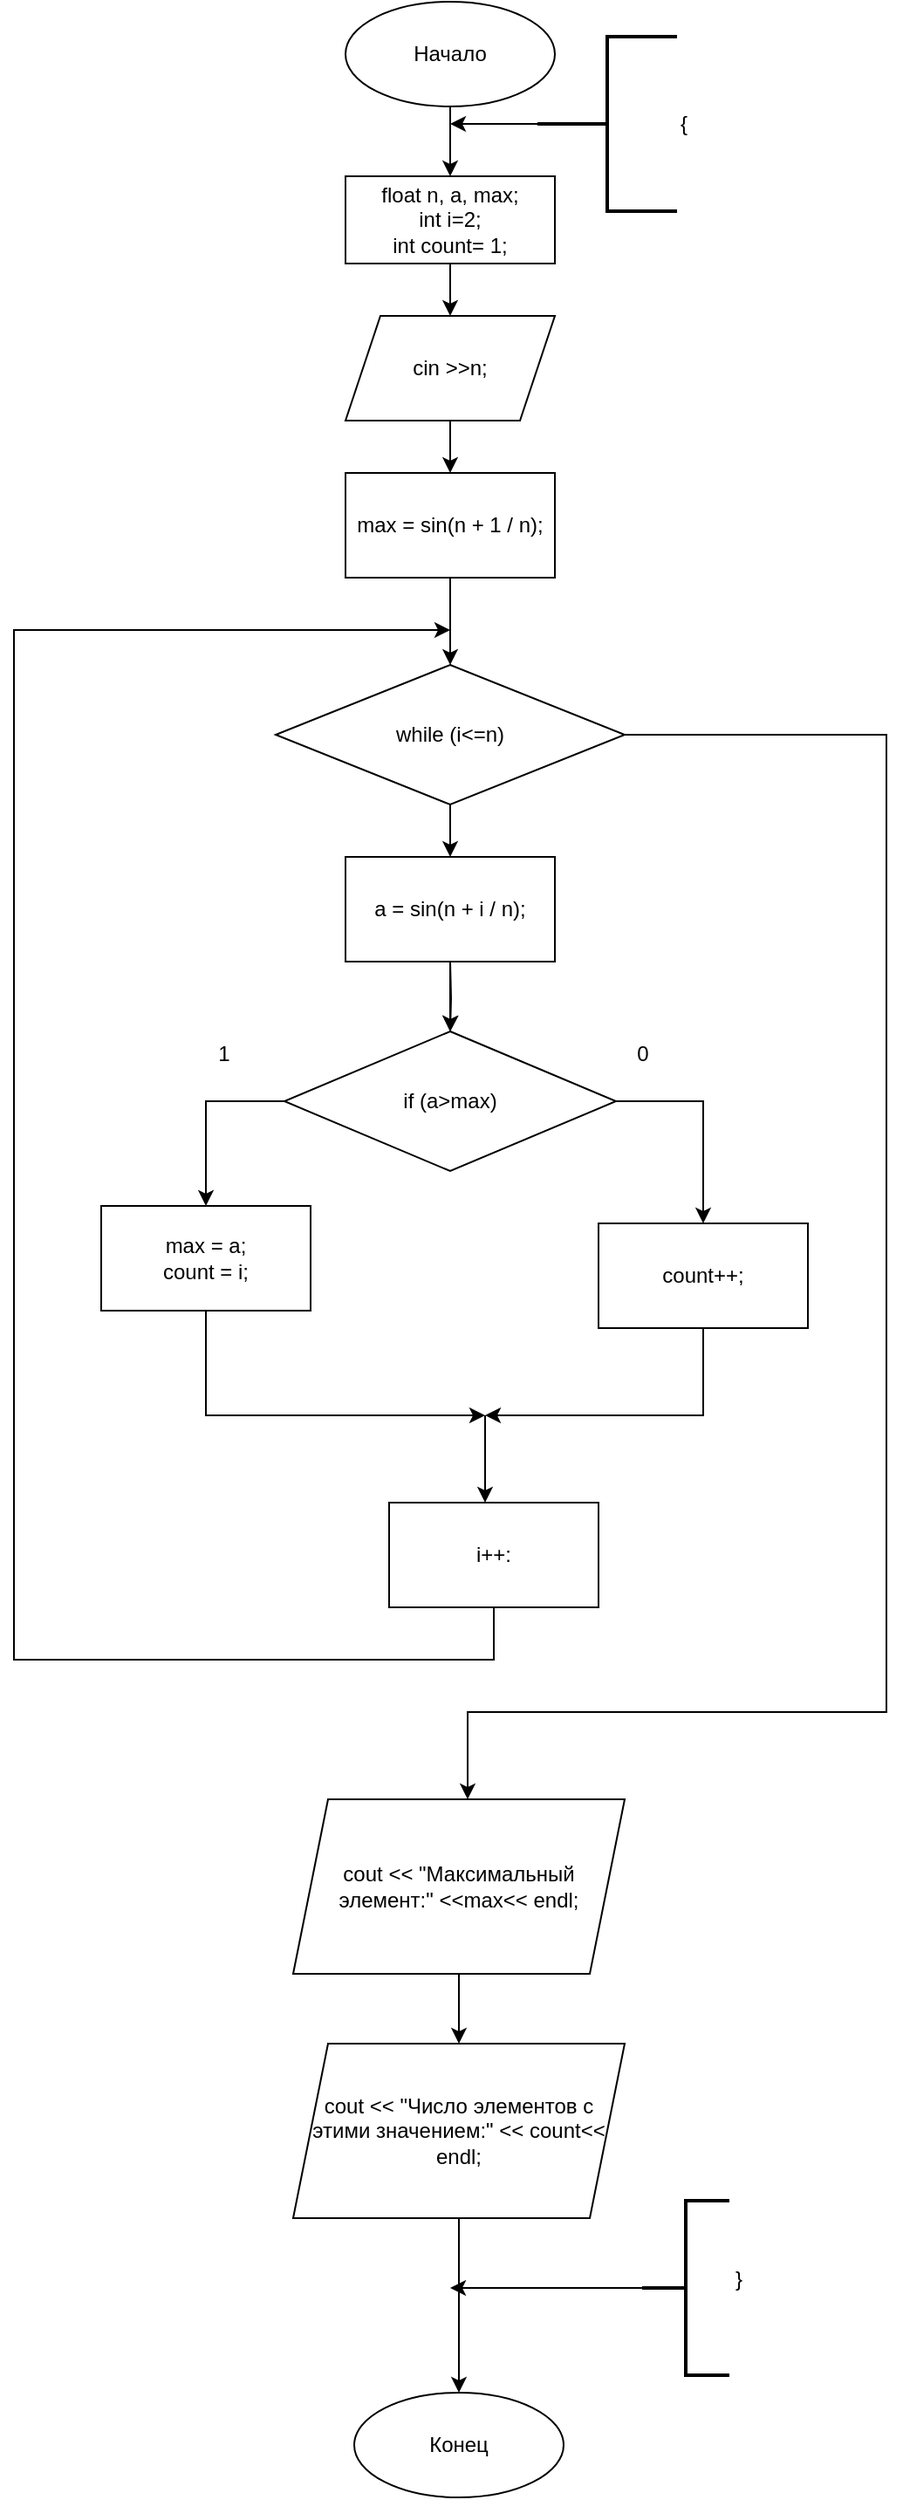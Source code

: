 <mxfile version="24.7.17">
  <diagram name="Страница — 1" id="FnN3TmrqMWvf5U0QRyU4">
    <mxGraphModel dx="372" dy="1908" grid="1" gridSize="10" guides="1" tooltips="1" connect="1" arrows="1" fold="1" page="1" pageScale="1" pageWidth="827" pageHeight="1169" math="0" shadow="0">
      <root>
        <mxCell id="0" />
        <mxCell id="1" parent="0" />
        <mxCell id="MxVB5uM-RIzDyaNLnOSY-3" style="edgeStyle=orthogonalEdgeStyle;rounded=0;orthogonalLoop=1;jettySize=auto;html=1;exitX=0.5;exitY=1;exitDx=0;exitDy=0;entryX=0.5;entryY=0;entryDx=0;entryDy=0;" edge="1" parent="1" source="MxVB5uM-RIzDyaNLnOSY-1" target="MxVB5uM-RIzDyaNLnOSY-2">
          <mxGeometry relative="1" as="geometry">
            <Array as="points">
              <mxPoint x="530" y="30" />
              <mxPoint x="530" y="30" />
            </Array>
          </mxGeometry>
        </mxCell>
        <mxCell id="MxVB5uM-RIzDyaNLnOSY-1" value="Начало" style="ellipse;whiteSpace=wrap;html=1;" vertex="1" parent="1">
          <mxGeometry x="470" y="-50" width="120" height="60" as="geometry" />
        </mxCell>
        <mxCell id="MxVB5uM-RIzDyaNLnOSY-9" style="edgeStyle=orthogonalEdgeStyle;rounded=0;orthogonalLoop=1;jettySize=auto;html=1;exitX=0.5;exitY=1;exitDx=0;exitDy=0;entryX=0.5;entryY=0;entryDx=0;entryDy=0;" edge="1" parent="1" source="MxVB5uM-RIzDyaNLnOSY-2" target="MxVB5uM-RIzDyaNLnOSY-8">
          <mxGeometry relative="1" as="geometry" />
        </mxCell>
        <mxCell id="MxVB5uM-RIzDyaNLnOSY-2" value="&lt;div&gt;float n, a, max;&lt;/div&gt;&lt;div&gt;int i=2;&lt;/div&gt;&lt;div&gt;int count= 1;&lt;/div&gt;" style="rounded=0;whiteSpace=wrap;html=1;" vertex="1" parent="1">
          <mxGeometry x="470" y="50" width="120" height="50" as="geometry" />
        </mxCell>
        <mxCell id="MxVB5uM-RIzDyaNLnOSY-5" style="edgeStyle=orthogonalEdgeStyle;rounded=0;orthogonalLoop=1;jettySize=auto;html=1;exitX=0;exitY=0.5;exitDx=0;exitDy=0;exitPerimeter=0;" edge="1" parent="1" source="MxVB5uM-RIzDyaNLnOSY-4">
          <mxGeometry relative="1" as="geometry">
            <mxPoint x="530" y="20" as="targetPoint" />
          </mxGeometry>
        </mxCell>
        <mxCell id="MxVB5uM-RIzDyaNLnOSY-4" value="{" style="strokeWidth=2;html=1;shape=mxgraph.flowchart.annotation_2;align=left;labelPosition=right;pointerEvents=1;" vertex="1" parent="1">
          <mxGeometry x="580" y="-30" width="80" height="100" as="geometry" />
        </mxCell>
        <mxCell id="MxVB5uM-RIzDyaNLnOSY-136" style="edgeStyle=orthogonalEdgeStyle;rounded=0;orthogonalLoop=1;jettySize=auto;html=1;exitX=0.5;exitY=1;exitDx=0;exitDy=0;" edge="1" parent="1" source="MxVB5uM-RIzDyaNLnOSY-8" target="MxVB5uM-RIzDyaNLnOSY-135">
          <mxGeometry relative="1" as="geometry" />
        </mxCell>
        <mxCell id="MxVB5uM-RIzDyaNLnOSY-8" value="cin &amp;gt;&amp;gt;n;" style="shape=parallelogram;perimeter=parallelogramPerimeter;whiteSpace=wrap;html=1;fixedSize=1;" vertex="1" parent="1">
          <mxGeometry x="470" y="130" width="120" height="60" as="geometry" />
        </mxCell>
        <mxCell id="MxVB5uM-RIzDyaNLnOSY-99" style="edgeStyle=orthogonalEdgeStyle;rounded=0;orthogonalLoop=1;jettySize=auto;html=1;exitX=0.5;exitY=1;exitDx=0;exitDy=0;entryX=0.5;entryY=0;entryDx=0;entryDy=0;" edge="1" parent="1" source="MxVB5uM-RIzDyaNLnOSY-95">
          <mxGeometry relative="1" as="geometry">
            <mxPoint x="530" y="440" as="targetPoint" />
          </mxGeometry>
        </mxCell>
        <mxCell id="MxVB5uM-RIzDyaNLnOSY-112" style="edgeStyle=orthogonalEdgeStyle;rounded=0;orthogonalLoop=1;jettySize=auto;html=1;exitX=1;exitY=0.5;exitDx=0;exitDy=0;" edge="1" parent="1" source="MxVB5uM-RIzDyaNLnOSY-95">
          <mxGeometry relative="1" as="geometry">
            <mxPoint x="540" y="980" as="targetPoint" />
            <Array as="points">
              <mxPoint x="780" y="370" />
              <mxPoint x="780" y="930" />
              <mxPoint x="540" y="930" />
            </Array>
          </mxGeometry>
        </mxCell>
        <mxCell id="MxVB5uM-RIzDyaNLnOSY-95" value="while (i&amp;lt;=n)" style="rhombus;whiteSpace=wrap;html=1;" vertex="1" parent="1">
          <mxGeometry x="430" y="330" width="200" height="80" as="geometry" />
        </mxCell>
        <mxCell id="MxVB5uM-RIzDyaNLnOSY-102" value="" style="edgeStyle=orthogonalEdgeStyle;rounded=0;orthogonalLoop=1;jettySize=auto;html=1;" edge="1" parent="1" target="MxVB5uM-RIzDyaNLnOSY-101">
          <mxGeometry relative="1" as="geometry">
            <mxPoint x="530" y="500" as="sourcePoint" />
          </mxGeometry>
        </mxCell>
        <mxCell id="MxVB5uM-RIzDyaNLnOSY-104" style="edgeStyle=orthogonalEdgeStyle;rounded=0;orthogonalLoop=1;jettySize=auto;html=1;exitX=0;exitY=0.5;exitDx=0;exitDy=0;entryX=0.5;entryY=0;entryDx=0;entryDy=0;" edge="1" parent="1" source="MxVB5uM-RIzDyaNLnOSY-101" target="MxVB5uM-RIzDyaNLnOSY-103">
          <mxGeometry relative="1" as="geometry" />
        </mxCell>
        <mxCell id="MxVB5uM-RIzDyaNLnOSY-145" style="edgeStyle=orthogonalEdgeStyle;rounded=0;orthogonalLoop=1;jettySize=auto;html=1;exitX=1;exitY=0.5;exitDx=0;exitDy=0;entryX=0.5;entryY=0;entryDx=0;entryDy=0;" edge="1" parent="1" source="MxVB5uM-RIzDyaNLnOSY-101" target="MxVB5uM-RIzDyaNLnOSY-143">
          <mxGeometry relative="1" as="geometry" />
        </mxCell>
        <mxCell id="MxVB5uM-RIzDyaNLnOSY-101" value="if (a&amp;gt;max)" style="rhombus;whiteSpace=wrap;html=1;" vertex="1" parent="1">
          <mxGeometry x="435" y="540" width="190" height="80" as="geometry" />
        </mxCell>
        <mxCell id="MxVB5uM-RIzDyaNLnOSY-108" style="edgeStyle=orthogonalEdgeStyle;rounded=0;orthogonalLoop=1;jettySize=auto;html=1;exitX=0.5;exitY=1;exitDx=0;exitDy=0;" edge="1" parent="1" source="MxVB5uM-RIzDyaNLnOSY-103">
          <mxGeometry relative="1" as="geometry">
            <mxPoint x="550" y="760" as="targetPoint" />
            <Array as="points">
              <mxPoint x="390" y="760" />
            </Array>
          </mxGeometry>
        </mxCell>
        <mxCell id="MxVB5uM-RIzDyaNLnOSY-103" value="&lt;div&gt;max = a;&lt;/div&gt;&lt;div&gt;count = i;&lt;/div&gt;" style="rounded=0;whiteSpace=wrap;html=1;" vertex="1" parent="1">
          <mxGeometry x="330" y="640" width="120" height="60" as="geometry" />
        </mxCell>
        <mxCell id="MxVB5uM-RIzDyaNLnOSY-105" value="1" style="text;html=1;align=center;verticalAlign=middle;resizable=0;points=[];autosize=1;strokeColor=none;fillColor=none;" vertex="1" parent="1">
          <mxGeometry x="385" y="538" width="30" height="30" as="geometry" />
        </mxCell>
        <mxCell id="MxVB5uM-RIzDyaNLnOSY-113" value="" style="endArrow=classic;html=1;rounded=0;exitX=0.5;exitY=1;exitDx=0;exitDy=0;" edge="1" parent="1" source="MxVB5uM-RIzDyaNLnOSY-130">
          <mxGeometry width="50" height="50" relative="1" as="geometry">
            <mxPoint x="590" y="860" as="sourcePoint" />
            <mxPoint x="530" y="310" as="targetPoint" />
            <Array as="points">
              <mxPoint x="555" y="900" />
              <mxPoint x="410" y="900" />
              <mxPoint x="280" y="900" />
              <mxPoint x="280" y="800" />
              <mxPoint x="280" y="310" />
            </Array>
          </mxGeometry>
        </mxCell>
        <mxCell id="MxVB5uM-RIzDyaNLnOSY-122" value="Конец" style="ellipse;whiteSpace=wrap;html=1;" vertex="1" parent="1">
          <mxGeometry x="475" y="1320" width="120" height="60" as="geometry" />
        </mxCell>
        <mxCell id="MxVB5uM-RIzDyaNLnOSY-142" style="edgeStyle=orthogonalEdgeStyle;rounded=0;orthogonalLoop=1;jettySize=auto;html=1;exitX=0;exitY=0.5;exitDx=0;exitDy=0;exitPerimeter=0;" edge="1" parent="1" source="MxVB5uM-RIzDyaNLnOSY-124">
          <mxGeometry relative="1" as="geometry">
            <mxPoint x="530" y="1260" as="targetPoint" />
            <Array as="points">
              <mxPoint x="660" y="1260" />
              <mxPoint x="596" y="1260" />
              <mxPoint x="596" y="1261" />
            </Array>
          </mxGeometry>
        </mxCell>
        <mxCell id="MxVB5uM-RIzDyaNLnOSY-124" value="" style="strokeWidth=2;html=1;shape=mxgraph.flowchart.annotation_2;align=left;labelPosition=right;pointerEvents=1;" vertex="1" parent="1">
          <mxGeometry x="640" y="1210" width="50" height="100" as="geometry" />
        </mxCell>
        <mxCell id="MxVB5uM-RIzDyaNLnOSY-127" value="}" style="text;html=1;align=center;verticalAlign=middle;resizable=0;points=[];autosize=1;strokeColor=none;fillColor=none;" vertex="1" parent="1">
          <mxGeometry x="680" y="1240" width="30" height="30" as="geometry" />
        </mxCell>
        <mxCell id="MxVB5uM-RIzDyaNLnOSY-130" value="i++:" style="rounded=0;whiteSpace=wrap;html=1;" vertex="1" parent="1">
          <mxGeometry x="495" y="810" width="120" height="60" as="geometry" />
        </mxCell>
        <mxCell id="MxVB5uM-RIzDyaNLnOSY-132" value="0" style="text;html=1;align=center;verticalAlign=middle;resizable=0;points=[];autosize=1;strokeColor=none;fillColor=none;" vertex="1" parent="1">
          <mxGeometry x="625" y="538" width="30" height="30" as="geometry" />
        </mxCell>
        <mxCell id="MxVB5uM-RIzDyaNLnOSY-137" style="edgeStyle=orthogonalEdgeStyle;rounded=0;orthogonalLoop=1;jettySize=auto;html=1;exitX=0.5;exitY=1;exitDx=0;exitDy=0;entryX=0.5;entryY=0;entryDx=0;entryDy=0;" edge="1" parent="1" source="MxVB5uM-RIzDyaNLnOSY-135" target="MxVB5uM-RIzDyaNLnOSY-95">
          <mxGeometry relative="1" as="geometry" />
        </mxCell>
        <mxCell id="MxVB5uM-RIzDyaNLnOSY-135" value="max = sin(n + 1 / n);" style="rounded=0;whiteSpace=wrap;html=1;" vertex="1" parent="1">
          <mxGeometry x="470" y="220" width="120" height="60" as="geometry" />
        </mxCell>
        <mxCell id="MxVB5uM-RIzDyaNLnOSY-139" value="" style="edgeStyle=orthogonalEdgeStyle;rounded=0;orthogonalLoop=1;jettySize=auto;html=1;" edge="1" parent="1" source="MxVB5uM-RIzDyaNLnOSY-138" target="MxVB5uM-RIzDyaNLnOSY-101">
          <mxGeometry relative="1" as="geometry" />
        </mxCell>
        <mxCell id="MxVB5uM-RIzDyaNLnOSY-138" value="a = sin(n + i / n);" style="rounded=0;whiteSpace=wrap;html=1;" vertex="1" parent="1">
          <mxGeometry x="470" y="440" width="120" height="60" as="geometry" />
        </mxCell>
        <mxCell id="MxVB5uM-RIzDyaNLnOSY-141" style="edgeStyle=orthogonalEdgeStyle;rounded=0;orthogonalLoop=1;jettySize=auto;html=1;exitX=0.5;exitY=1;exitDx=0;exitDy=0;entryX=0.5;entryY=0;entryDx=0;entryDy=0;" edge="1" parent="1" source="MxVB5uM-RIzDyaNLnOSY-140" target="MxVB5uM-RIzDyaNLnOSY-122">
          <mxGeometry relative="1" as="geometry" />
        </mxCell>
        <mxCell id="MxVB5uM-RIzDyaNLnOSY-140" value="cout &amp;lt;&amp;lt; &quot;Число элементов с этими значением:&quot; &amp;lt;&amp;lt; count&amp;lt;&amp;lt; endl;" style="shape=parallelogram;perimeter=parallelogramPerimeter;whiteSpace=wrap;html=1;fixedSize=1;" vertex="1" parent="1">
          <mxGeometry x="440" y="1120" width="190" height="100" as="geometry" />
        </mxCell>
        <mxCell id="MxVB5uM-RIzDyaNLnOSY-146" style="edgeStyle=orthogonalEdgeStyle;rounded=0;orthogonalLoop=1;jettySize=auto;html=1;exitX=0.5;exitY=1;exitDx=0;exitDy=0;" edge="1" parent="1" source="MxVB5uM-RIzDyaNLnOSY-143">
          <mxGeometry relative="1" as="geometry">
            <mxPoint x="550" y="760" as="targetPoint" />
            <Array as="points">
              <mxPoint x="675" y="760" />
            </Array>
          </mxGeometry>
        </mxCell>
        <mxCell id="MxVB5uM-RIzDyaNLnOSY-143" value="count++;" style="rounded=0;whiteSpace=wrap;html=1;" vertex="1" parent="1">
          <mxGeometry x="615" y="650" width="120" height="60" as="geometry" />
        </mxCell>
        <mxCell id="MxVB5uM-RIzDyaNLnOSY-148" style="edgeStyle=orthogonalEdgeStyle;rounded=0;orthogonalLoop=1;jettySize=auto;html=1;exitX=0.5;exitY=1;exitDx=0;exitDy=0;entryX=0.5;entryY=0;entryDx=0;entryDy=0;" edge="1" parent="1" source="MxVB5uM-RIzDyaNLnOSY-147" target="MxVB5uM-RIzDyaNLnOSY-140">
          <mxGeometry relative="1" as="geometry" />
        </mxCell>
        <mxCell id="MxVB5uM-RIzDyaNLnOSY-147" value="cout &amp;lt;&amp;lt; &quot;Максимальный элемент:&quot; &amp;lt;&amp;lt;max&amp;lt;&amp;lt; endl;" style="shape=parallelogram;perimeter=parallelogramPerimeter;whiteSpace=wrap;html=1;fixedSize=1;" vertex="1" parent="1">
          <mxGeometry x="440" y="980" width="190" height="100" as="geometry" />
        </mxCell>
        <mxCell id="MxVB5uM-RIzDyaNLnOSY-149" value="" style="endArrow=classic;html=1;rounded=0;" edge="1" parent="1">
          <mxGeometry width="50" height="50" relative="1" as="geometry">
            <mxPoint x="550" y="760" as="sourcePoint" />
            <mxPoint x="550" y="810" as="targetPoint" />
          </mxGeometry>
        </mxCell>
      </root>
    </mxGraphModel>
  </diagram>
</mxfile>

